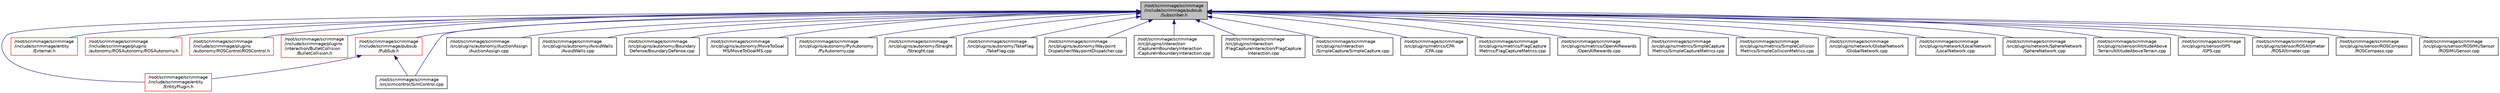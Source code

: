 digraph "/root/scrimmage/scrimmage/include/scrimmage/pubsub/Subscriber.h"
{
 // LATEX_PDF_SIZE
  edge [fontname="Helvetica",fontsize="10",labelfontname="Helvetica",labelfontsize="10"];
  node [fontname="Helvetica",fontsize="10",shape=record];
  Node1 [label="/root/scrimmage/scrimmage\l/include/scrimmage/pubsub\l/Subscriber.h",height=0.2,width=0.4,color="black", fillcolor="grey75", style="filled", fontcolor="black",tooltip="Brief file description."];
  Node1 -> Node2 [dir="back",color="midnightblue",fontsize="10",style="solid",fontname="Helvetica"];
  Node2 [label="/root/scrimmage/scrimmage\l/include/scrimmage/entity\l/EntityPlugin.h",height=0.2,width=0.4,color="red", fillcolor="white", style="filled",URL="$EntityPlugin_8h.html",tooltip="Brief file description."];
  Node1 -> Node8 [dir="back",color="midnightblue",fontsize="10",style="solid",fontname="Helvetica"];
  Node8 [label="/root/scrimmage/scrimmage\l/include/scrimmage/entity\l/External.h",height=0.2,width=0.4,color="red", fillcolor="white", style="filled",URL="$External_8h.html",tooltip="Brief file description."];
  Node1 -> Node55 [dir="back",color="midnightblue",fontsize="10",style="solid",fontname="Helvetica"];
  Node55 [label="/root/scrimmage/scrimmage\l/include/scrimmage/plugins\l/autonomy/ROSAutonomy/ROSAutonomy.h",height=0.2,width=0.4,color="red", fillcolor="white", style="filled",URL="$ROSAutonomy_8h.html",tooltip="Brief file description."];
  Node1 -> Node57 [dir="back",color="midnightblue",fontsize="10",style="solid",fontname="Helvetica"];
  Node57 [label="/root/scrimmage/scrimmage\l/include/scrimmage/plugins\l/autonomy/ROSControl/ROSControl.h",height=0.2,width=0.4,color="red", fillcolor="white", style="filled",URL="$ROSControl_8h.html",tooltip="Brief file description."];
  Node1 -> Node223 [dir="back",color="midnightblue",fontsize="10",style="solid",fontname="Helvetica"];
  Node223 [label="/root/scrimmage/scrimmage\l/include/scrimmage/plugins\l/interaction/BulletCollision\l/BulletCollision.h",height=0.2,width=0.4,color="red", fillcolor="white", style="filled",URL="$BulletCollision_8h.html",tooltip="Brief file description."];
  Node1 -> Node278 [dir="back",color="midnightblue",fontsize="10",style="solid",fontname="Helvetica"];
  Node278 [label="/root/scrimmage/scrimmage\l/include/scrimmage/pubsub\l/PubSub.h",height=0.2,width=0.4,color="red", fillcolor="white", style="filled",URL="$PubSub_8h.html",tooltip="Brief file description."];
  Node278 -> Node2 [dir="back",color="midnightblue",fontsize="10",style="solid",fontname="Helvetica"];
  Node278 -> Node91 [dir="back",color="midnightblue",fontsize="10",style="solid",fontname="Helvetica"];
  Node91 [label="/root/scrimmage/scrimmage\l/src/simcontrol/SimControl.cpp",height=0.2,width=0.4,color="black", fillcolor="white", style="filled",URL="$SimControl_8cpp.html",tooltip="Brief file description."];
  Node1 -> Node15 [dir="back",color="midnightblue",fontsize="10",style="solid",fontname="Helvetica"];
  Node15 [label="/root/scrimmage/scrimmage\l/src/plugins/autonomy/AuctionAssign\l/AuctionAssign.cpp",height=0.2,width=0.4,color="black", fillcolor="white", style="filled",URL="$AuctionAssign_8cpp.html",tooltip="Brief file description."];
  Node1 -> Node19 [dir="back",color="midnightblue",fontsize="10",style="solid",fontname="Helvetica"];
  Node19 [label="/root/scrimmage/scrimmage\l/src/plugins/autonomy/AvoidWalls\l/AvoidWalls.cpp",height=0.2,width=0.4,color="black", fillcolor="white", style="filled",URL="$AvoidWalls_8cpp.html",tooltip="Brief file description."];
  Node1 -> Node23 [dir="back",color="midnightblue",fontsize="10",style="solid",fontname="Helvetica"];
  Node23 [label="/root/scrimmage/scrimmage\l/src/plugins/autonomy/Boundary\lDefense/BoundaryDefense.cpp",height=0.2,width=0.4,color="black", fillcolor="white", style="filled",URL="$BoundaryDefense_8cpp.html",tooltip="Brief file description."];
  Node1 -> Node45 [dir="back",color="midnightblue",fontsize="10",style="solid",fontname="Helvetica"];
  Node45 [label="/root/scrimmage/scrimmage\l/src/plugins/autonomy/MoveToGoal\lMS/MoveToGoalMS.cpp",height=0.2,width=0.4,color="black", fillcolor="white", style="filled",URL="$MoveToGoalMS_8cpp.html",tooltip="Brief file description."];
  Node1 -> Node52 [dir="back",color="midnightblue",fontsize="10",style="solid",fontname="Helvetica"];
  Node52 [label="/root/scrimmage/scrimmage\l/src/plugins/autonomy/PyAutonomy\l/PyAutonomy.cpp",height=0.2,width=0.4,color="black", fillcolor="white", style="filled",URL="$PyAutonomy_8cpp.html",tooltip="Brief file description."];
  Node1 -> Node77 [dir="back",color="midnightblue",fontsize="10",style="solid",fontname="Helvetica"];
  Node77 [label="/root/scrimmage/scrimmage\l/src/plugins/autonomy/Straight\l/Straight.cpp",height=0.2,width=0.4,color="black", fillcolor="white", style="filled",URL="$Straight_8cpp.html",tooltip="Brief file description."];
  Node1 -> Node79 [dir="back",color="midnightblue",fontsize="10",style="solid",fontname="Helvetica"];
  Node79 [label="/root/scrimmage/scrimmage\l/src/plugins/autonomy/TakeFlag\l/TakeFlag.cpp",height=0.2,width=0.4,color="black", fillcolor="white", style="filled",URL="$TakeFlag_8cpp.html",tooltip="Brief file description."];
  Node1 -> Node84 [dir="back",color="midnightblue",fontsize="10",style="solid",fontname="Helvetica"];
  Node84 [label="/root/scrimmage/scrimmage\l/src/plugins/autonomy/Waypoint\lDispatcher/WaypointDispatcher.cpp",height=0.2,width=0.4,color="black", fillcolor="white", style="filled",URL="$WaypointDispatcher_8cpp.html",tooltip="Brief file description."];
  Node1 -> Node240 [dir="back",color="midnightblue",fontsize="10",style="solid",fontname="Helvetica"];
  Node240 [label="/root/scrimmage/scrimmage\l/src/plugins/interaction\l/CaptureInBoundaryInteraction\l/CaptureInBoundaryInteraction.cpp",height=0.2,width=0.4,color="black", fillcolor="white", style="filled",URL="$CaptureInBoundaryInteraction_8cpp.html",tooltip="Brief file description."];
  Node1 -> Node242 [dir="back",color="midnightblue",fontsize="10",style="solid",fontname="Helvetica"];
  Node242 [label="/root/scrimmage/scrimmage\l/src/plugins/interaction\l/FlagCaptureInteraction/FlagCapture\lInteraction.cpp",height=0.2,width=0.4,color="black", fillcolor="white", style="filled",URL="$FlagCaptureInteraction_8cpp.html",tooltip="Brief file description."];
  Node1 -> Node260 [dir="back",color="midnightblue",fontsize="10",style="solid",fontname="Helvetica"];
  Node260 [label="/root/scrimmage/scrimmage\l/src/plugins/interaction\l/SimpleCapture/SimpleCapture.cpp",height=0.2,width=0.4,color="black", fillcolor="white", style="filled",URL="$SimpleCapture_8cpp.html",tooltip="Brief file description."];
  Node1 -> Node94 [dir="back",color="midnightblue",fontsize="10",style="solid",fontname="Helvetica"];
  Node94 [label="/root/scrimmage/scrimmage\l/src/plugins/metrics/CPA\l/CPA.cpp",height=0.2,width=0.4,color="black", fillcolor="white", style="filled",URL="$CPA_8cpp.html",tooltip="Brief file description."];
  Node1 -> Node96 [dir="back",color="midnightblue",fontsize="10",style="solid",fontname="Helvetica"];
  Node96 [label="/root/scrimmage/scrimmage\l/src/plugins/metrics/FlagCapture\lMetrics/FlagCaptureMetrics.cpp",height=0.2,width=0.4,color="black", fillcolor="white", style="filled",URL="$FlagCaptureMetrics_8cpp.html",tooltip="Brief file description."];
  Node1 -> Node98 [dir="back",color="midnightblue",fontsize="10",style="solid",fontname="Helvetica"];
  Node98 [label="/root/scrimmage/scrimmage\l/src/plugins/metrics/OpenAIRewards\l/OpenAIRewards.cpp",height=0.2,width=0.4,color="black", fillcolor="white", style="filled",URL="$OpenAIRewards_8cpp.html",tooltip="Brief file description."];
  Node1 -> Node100 [dir="back",color="midnightblue",fontsize="10",style="solid",fontname="Helvetica"];
  Node100 [label="/root/scrimmage/scrimmage\l/src/plugins/metrics/SimpleCapture\lMetrics/SimpleCaptureMetrics.cpp",height=0.2,width=0.4,color="black", fillcolor="white", style="filled",URL="$SimpleCaptureMetrics_8cpp.html",tooltip="Brief file description."];
  Node1 -> Node102 [dir="back",color="midnightblue",fontsize="10",style="solid",fontname="Helvetica"];
  Node102 [label="/root/scrimmage/scrimmage\l/src/plugins/metrics/SimpleCollision\lMetrics/SimpleCollisionMetrics.cpp",height=0.2,width=0.4,color="black", fillcolor="white", style="filled",URL="$SimpleCollisionMetrics_8cpp.html",tooltip="Brief file description."];
  Node1 -> Node204 [dir="back",color="midnightblue",fontsize="10",style="solid",fontname="Helvetica"];
  Node204 [label="/root/scrimmage/scrimmage\l/src/plugins/network/GlobalNetwork\l/GlobalNetwork.cpp",height=0.2,width=0.4,color="black", fillcolor="white", style="filled",URL="$GlobalNetwork_8cpp.html",tooltip="Brief file description."];
  Node1 -> Node206 [dir="back",color="midnightblue",fontsize="10",style="solid",fontname="Helvetica"];
  Node206 [label="/root/scrimmage/scrimmage\l/src/plugins/network/LocalNetwork\l/LocalNetwork.cpp",height=0.2,width=0.4,color="black", fillcolor="white", style="filled",URL="$LocalNetwork_8cpp.html",tooltip="Brief file description."];
  Node1 -> Node208 [dir="back",color="midnightblue",fontsize="10",style="solid",fontname="Helvetica"];
  Node208 [label="/root/scrimmage/scrimmage\l/src/plugins/network/SphereNetwork\l/SphereNetwork.cpp",height=0.2,width=0.4,color="black", fillcolor="white", style="filled",URL="$SphereNetwork_8cpp.html",tooltip="Brief file description."];
  Node1 -> Node214 [dir="back",color="midnightblue",fontsize="10",style="solid",fontname="Helvetica"];
  Node214 [label="/root/scrimmage/scrimmage\l/src/plugins/sensor/AltitudeAbove\lTerrain/AltitudeAboveTerrain.cpp",height=0.2,width=0.4,color="black", fillcolor="white", style="filled",URL="$AltitudeAboveTerrain_8cpp.html",tooltip="Brief file description."];
  Node1 -> Node217 [dir="back",color="midnightblue",fontsize="10",style="solid",fontname="Helvetica"];
  Node217 [label="/root/scrimmage/scrimmage\l/src/plugins/sensor/GPS\l/GPS.cpp",height=0.2,width=0.4,color="black", fillcolor="white", style="filled",URL="$GPS_8cpp.html",tooltip="Brief file description."];
  Node1 -> Node229 [dir="back",color="midnightblue",fontsize="10",style="solid",fontname="Helvetica"];
  Node229 [label="/root/scrimmage/scrimmage\l/src/plugins/sensor/ROSAltimeter\l/ROSAltimeter.cpp",height=0.2,width=0.4,color="black", fillcolor="white", style="filled",URL="$ROSAltimeter_8cpp.html",tooltip="Brief file description."];
  Node1 -> Node231 [dir="back",color="midnightblue",fontsize="10",style="solid",fontname="Helvetica"];
  Node231 [label="/root/scrimmage/scrimmage\l/src/plugins/sensor/ROSCompass\l/ROSCompass.cpp",height=0.2,width=0.4,color="black", fillcolor="white", style="filled",URL="$ROSCompass_8cpp.html",tooltip="Brief file description."];
  Node1 -> Node233 [dir="back",color="midnightblue",fontsize="10",style="solid",fontname="Helvetica"];
  Node233 [label="/root/scrimmage/scrimmage\l/src/plugins/sensor/ROSIMUSensor\l/ROSIMUSensor.cpp",height=0.2,width=0.4,color="black", fillcolor="white", style="filled",URL="$ROSIMUSensor_8cpp.html",tooltip="Brief file description."];
  Node1 -> Node91 [dir="back",color="midnightblue",fontsize="10",style="solid",fontname="Helvetica"];
}
